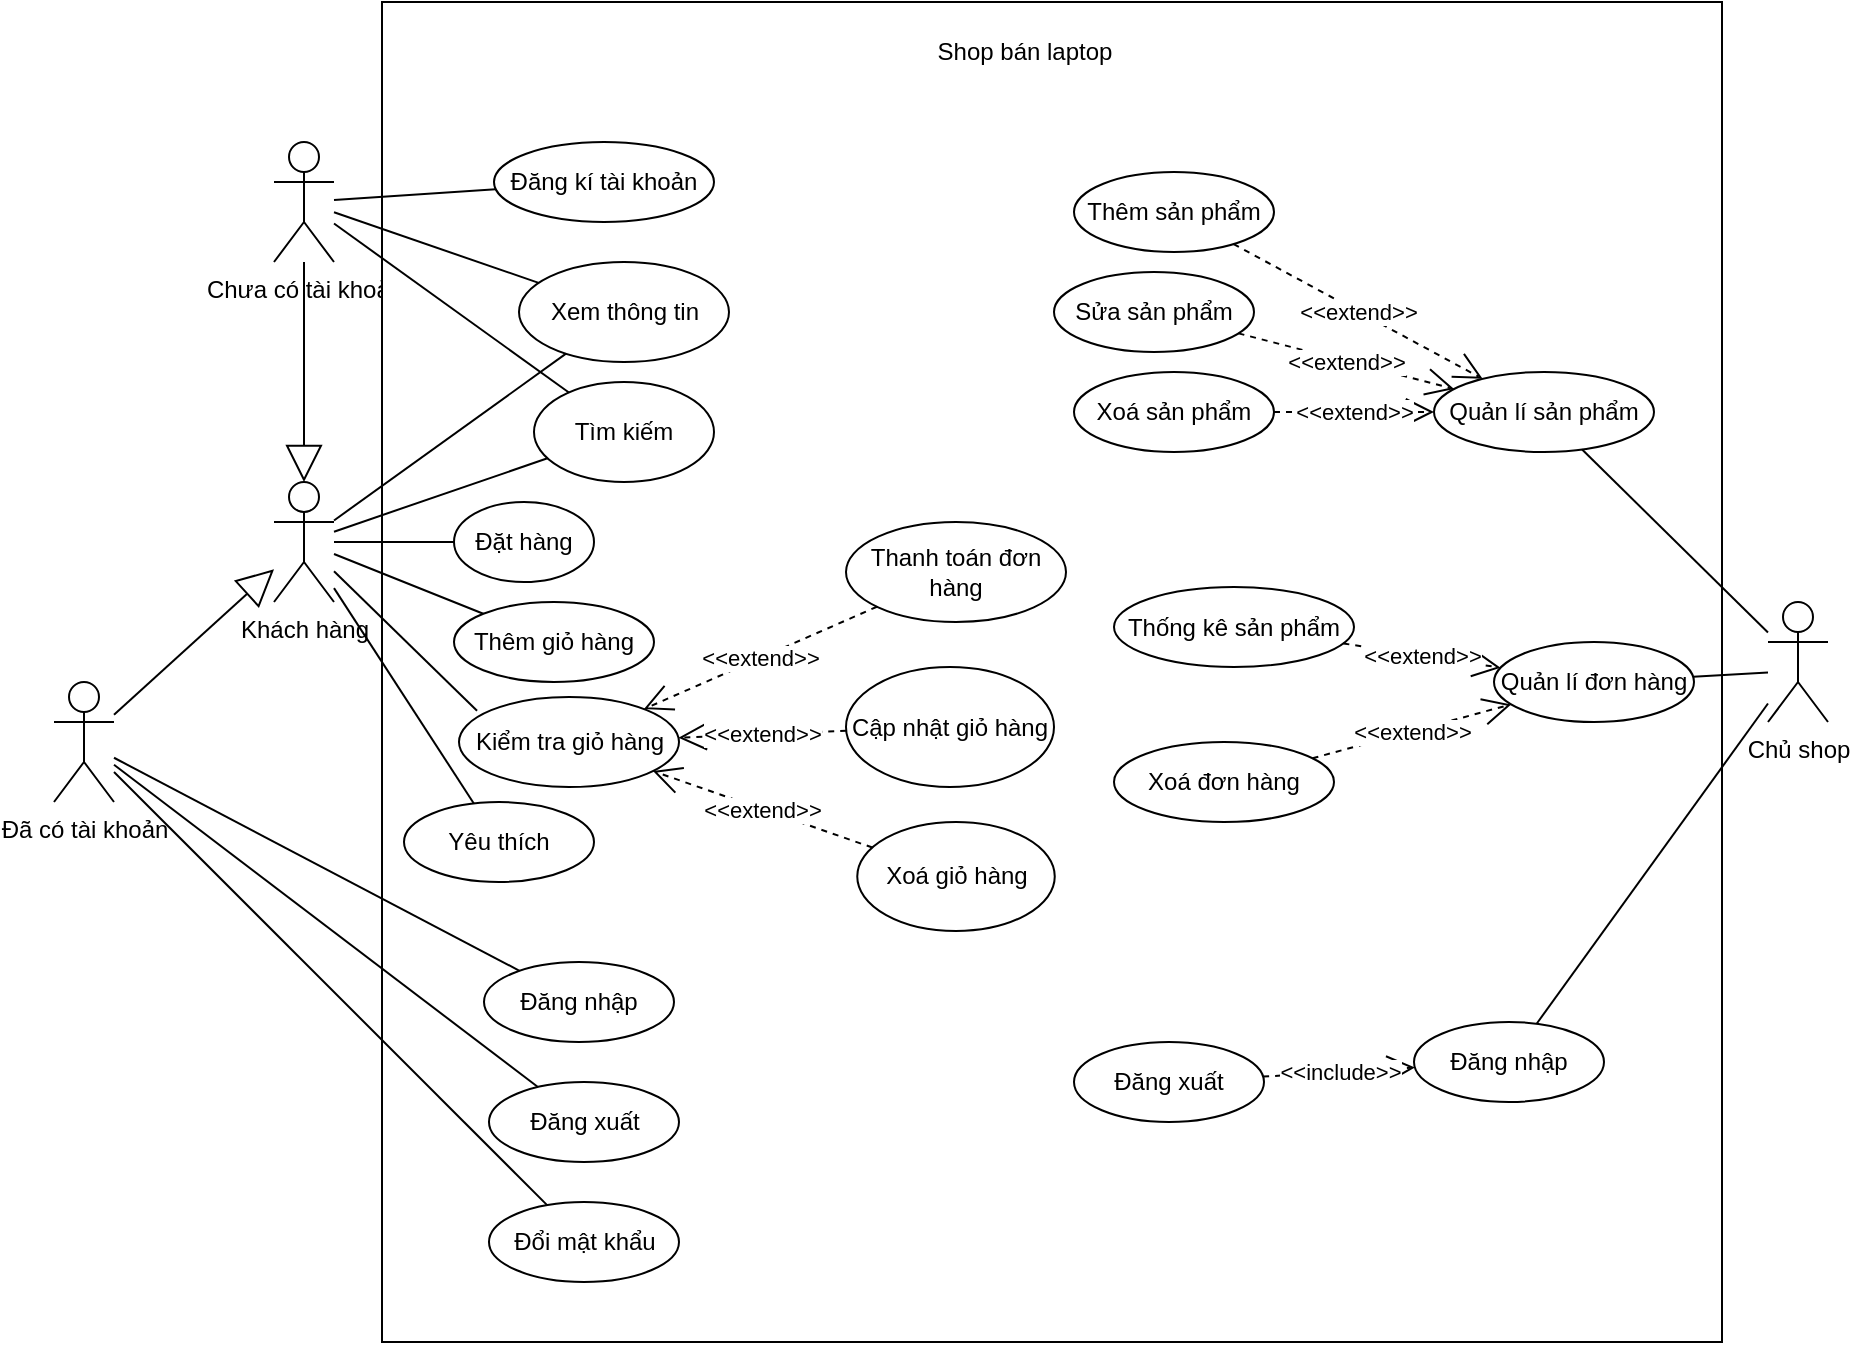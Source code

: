 <mxfile version="24.7.7">
  <diagram name="Page-1" id="ziG7X7EVe4cJfio2BCwE">
    <mxGraphModel dx="2741" dy="1008" grid="1" gridSize="10" guides="1" tooltips="1" connect="1" arrows="1" fold="1" page="1" pageScale="1" pageWidth="827" pageHeight="1169" math="0" shadow="0">
      <root>
        <mxCell id="0" />
        <mxCell id="1" parent="0" />
        <mxCell id="RAVvE-E1nA_ZB6HdVe7P-1" value="Khách hàng" style="shape=umlActor;verticalLabelPosition=bottom;verticalAlign=top;html=1;outlineConnect=0;" parent="1" vertex="1">
          <mxGeometry x="50" y="360" width="30" height="60" as="geometry" />
        </mxCell>
        <mxCell id="RAVvE-E1nA_ZB6HdVe7P-2" value="Chủ shop" style="shape=umlActor;verticalLabelPosition=bottom;verticalAlign=top;html=1;outlineConnect=0;" parent="1" vertex="1">
          <mxGeometry x="797" y="420" width="30" height="60" as="geometry" />
        </mxCell>
        <mxCell id="RAVvE-E1nA_ZB6HdVe7P-4" value="Chưa có tài khoản" style="shape=umlActor;verticalLabelPosition=bottom;verticalAlign=top;html=1;outlineConnect=0;" parent="1" vertex="1">
          <mxGeometry x="50" y="190" width="30" height="60" as="geometry" />
        </mxCell>
        <mxCell id="RAVvE-E1nA_ZB6HdVe7P-3" value="" style="whiteSpace=wrap;html=1;aspect=fixed;" parent="1" vertex="1">
          <mxGeometry x="104" y="120" width="670" height="670" as="geometry" />
        </mxCell>
        <mxCell id="RAVvE-E1nA_ZB6HdVe7P-5" value="Đã có tài khoản&lt;div&gt;&lt;br&gt;&lt;/div&gt;" style="shape=umlActor;verticalLabelPosition=bottom;verticalAlign=top;html=1;outlineConnect=0;" parent="1" vertex="1">
          <mxGeometry x="-60" y="460" width="30" height="60" as="geometry" />
        </mxCell>
        <mxCell id="RAVvE-E1nA_ZB6HdVe7P-6" value="Shop bán laptop" style="text;html=1;align=center;verticalAlign=middle;resizable=0;points=[];autosize=1;strokeColor=none;fillColor=none;" parent="1" vertex="1">
          <mxGeometry x="370" y="130" width="110" height="30" as="geometry" />
        </mxCell>
        <mxCell id="RAVvE-E1nA_ZB6HdVe7P-7" value="Đăng kí tài khoản" style="ellipse;whiteSpace=wrap;html=1;" parent="1" vertex="1">
          <mxGeometry x="160" y="190" width="110" height="40" as="geometry" />
        </mxCell>
        <mxCell id="RAVvE-E1nA_ZB6HdVe7P-8" value="Xem thông tin" style="ellipse;whiteSpace=wrap;html=1;" parent="1" vertex="1">
          <mxGeometry x="172.5" y="250" width="105" height="50" as="geometry" />
        </mxCell>
        <mxCell id="RAVvE-E1nA_ZB6HdVe7P-9" value="Tìm kiếm" style="ellipse;whiteSpace=wrap;html=1;" parent="1" vertex="1">
          <mxGeometry x="180" y="310" width="90" height="50" as="geometry" />
        </mxCell>
        <mxCell id="RAVvE-E1nA_ZB6HdVe7P-10" value="Đặt hàng" style="ellipse;whiteSpace=wrap;html=1;" parent="1" vertex="1">
          <mxGeometry x="140" y="370" width="70" height="40" as="geometry" />
        </mxCell>
        <mxCell id="RAVvE-E1nA_ZB6HdVe7P-11" value="Thêm giỏ hàng" style="ellipse;whiteSpace=wrap;html=1;" parent="1" vertex="1">
          <mxGeometry x="140" y="420" width="100" height="40" as="geometry" />
        </mxCell>
        <mxCell id="RAVvE-E1nA_ZB6HdVe7P-13" value="Kiểm tra giỏ hàng" style="ellipse;whiteSpace=wrap;html=1;" parent="1" vertex="1">
          <mxGeometry x="142.5" y="467.5" width="110" height="45" as="geometry" />
        </mxCell>
        <mxCell id="RAVvE-E1nA_ZB6HdVe7P-15" value="Xoá giỏ hàng" style="ellipse;whiteSpace=wrap;html=1;" parent="1" vertex="1">
          <mxGeometry x="341.63" y="530" width="98.75" height="54.5" as="geometry" />
        </mxCell>
        <mxCell id="RAVvE-E1nA_ZB6HdVe7P-16" value="Cập nhật giỏ hàng" style="ellipse;whiteSpace=wrap;html=1;" parent="1" vertex="1">
          <mxGeometry x="336" y="452.5" width="104" height="60" as="geometry" />
        </mxCell>
        <mxCell id="RAVvE-E1nA_ZB6HdVe7P-17" value="Thanh toán đơn hàng" style="ellipse;whiteSpace=wrap;html=1;" parent="1" vertex="1">
          <mxGeometry x="336" y="380" width="110" height="50" as="geometry" />
        </mxCell>
        <mxCell id="RAVvE-E1nA_ZB6HdVe7P-18" value="Yêu thích" style="ellipse;whiteSpace=wrap;html=1;" parent="1" vertex="1">
          <mxGeometry x="115" y="520" width="95" height="40" as="geometry" />
        </mxCell>
        <mxCell id="RAVvE-E1nA_ZB6HdVe7P-19" value="Đăng nhập" style="ellipse;whiteSpace=wrap;html=1;" parent="1" vertex="1">
          <mxGeometry x="155" y="600" width="95" height="40" as="geometry" />
        </mxCell>
        <mxCell id="RAVvE-E1nA_ZB6HdVe7P-20" value="Đổi mật khẩu" style="ellipse;whiteSpace=wrap;html=1;" parent="1" vertex="1">
          <mxGeometry x="157.5" y="720" width="95" height="40" as="geometry" />
        </mxCell>
        <mxCell id="RAVvE-E1nA_ZB6HdVe7P-21" value="Đăng xuất" style="ellipse;whiteSpace=wrap;html=1;" parent="1" vertex="1">
          <mxGeometry x="157.5" y="660" width="95" height="40" as="geometry" />
        </mxCell>
        <mxCell id="RAVvE-E1nA_ZB6HdVe7P-24" value="Thêm sản phẩm" style="ellipse;whiteSpace=wrap;html=1;" parent="1" vertex="1">
          <mxGeometry x="450" y="205" width="100" height="40" as="geometry" />
        </mxCell>
        <mxCell id="RAVvE-E1nA_ZB6HdVe7P-25" value="Sửa sản phẩm" style="ellipse;whiteSpace=wrap;html=1;" parent="1" vertex="1">
          <mxGeometry x="440" y="255" width="100" height="40" as="geometry" />
        </mxCell>
        <mxCell id="RAVvE-E1nA_ZB6HdVe7P-26" value="Xoá sản phẩm" style="ellipse;whiteSpace=wrap;html=1;" parent="1" vertex="1">
          <mxGeometry x="450" y="305" width="100" height="40" as="geometry" />
        </mxCell>
        <mxCell id="RAVvE-E1nA_ZB6HdVe7P-27" value="Thống kê sản phẩm" style="ellipse;whiteSpace=wrap;html=1;" parent="1" vertex="1">
          <mxGeometry x="470" y="412.5" width="120" height="40" as="geometry" />
        </mxCell>
        <mxCell id="RAVvE-E1nA_ZB6HdVe7P-28" value="Xoá đơn hàng" style="ellipse;whiteSpace=wrap;html=1;" parent="1" vertex="1">
          <mxGeometry x="470" y="490" width="110" height="40" as="geometry" />
        </mxCell>
        <mxCell id="RAVvE-E1nA_ZB6HdVe7P-29" value="Quản lí đơn hàng" style="ellipse;whiteSpace=wrap;html=1;" parent="1" vertex="1">
          <mxGeometry x="660" y="440" width="100" height="40" as="geometry" />
        </mxCell>
        <mxCell id="RAVvE-E1nA_ZB6HdVe7P-30" value="Quản lí sản phẩm" style="ellipse;whiteSpace=wrap;html=1;" parent="1" vertex="1">
          <mxGeometry x="630" y="305" width="110" height="40" as="geometry" />
        </mxCell>
        <mxCell id="RAVvE-E1nA_ZB6HdVe7P-38" value="" style="endArrow=block;endSize=16;endFill=0;html=1;rounded=0;" parent="1" source="RAVvE-E1nA_ZB6HdVe7P-5" target="RAVvE-E1nA_ZB6HdVe7P-1" edge="1">
          <mxGeometry width="160" relative="1" as="geometry">
            <mxPoint x="140" y="950" as="sourcePoint" />
            <mxPoint x="300" y="950" as="targetPoint" />
          </mxGeometry>
        </mxCell>
        <mxCell id="RAVvE-E1nA_ZB6HdVe7P-39" value="" style="endArrow=block;endSize=16;endFill=0;html=1;rounded=0;" parent="1" source="RAVvE-E1nA_ZB6HdVe7P-4" target="RAVvE-E1nA_ZB6HdVe7P-1" edge="1">
          <mxGeometry width="160" relative="1" as="geometry">
            <mxPoint x="-169.998" y="-330" as="sourcePoint" />
            <mxPoint x="70" y="340" as="targetPoint" />
          </mxGeometry>
        </mxCell>
        <mxCell id="RAVvE-E1nA_ZB6HdVe7P-46" value="" style="endArrow=none;html=1;rounded=0;" parent="1" source="RAVvE-E1nA_ZB6HdVe7P-7" target="RAVvE-E1nA_ZB6HdVe7P-4" edge="1">
          <mxGeometry width="50" height="50" relative="1" as="geometry">
            <mxPoint x="460" y="460" as="sourcePoint" />
            <mxPoint x="510" y="410" as="targetPoint" />
          </mxGeometry>
        </mxCell>
        <mxCell id="RAVvE-E1nA_ZB6HdVe7P-48" value="" style="endArrow=none;html=1;rounded=0;" parent="1" source="RAVvE-E1nA_ZB6HdVe7P-8" target="RAVvE-E1nA_ZB6HdVe7P-4" edge="1">
          <mxGeometry width="50" height="50" relative="1" as="geometry">
            <mxPoint x="171" y="224" as="sourcePoint" />
            <mxPoint x="90" y="229" as="targetPoint" />
          </mxGeometry>
        </mxCell>
        <mxCell id="RAVvE-E1nA_ZB6HdVe7P-49" value="" style="endArrow=none;html=1;rounded=0;" parent="1" source="RAVvE-E1nA_ZB6HdVe7P-9" target="RAVvE-E1nA_ZB6HdVe7P-4" edge="1">
          <mxGeometry width="50" height="50" relative="1" as="geometry">
            <mxPoint x="178" y="262" as="sourcePoint" />
            <mxPoint x="90" y="235" as="targetPoint" />
          </mxGeometry>
        </mxCell>
        <mxCell id="RAVvE-E1nA_ZB6HdVe7P-51" value="" style="endArrow=none;html=1;rounded=0;" parent="1" source="RAVvE-E1nA_ZB6HdVe7P-10" target="RAVvE-E1nA_ZB6HdVe7P-1" edge="1">
          <mxGeometry width="50" height="50" relative="1" as="geometry">
            <mxPoint x="188" y="315" as="sourcePoint" />
            <mxPoint x="90" y="241" as="targetPoint" />
          </mxGeometry>
        </mxCell>
        <mxCell id="RAVvE-E1nA_ZB6HdVe7P-52" value="" style="endArrow=none;html=1;rounded=0;" parent="1" source="RAVvE-E1nA_ZB6HdVe7P-11" target="RAVvE-E1nA_ZB6HdVe7P-1" edge="1">
          <mxGeometry width="50" height="50" relative="1" as="geometry">
            <mxPoint x="194" y="418" as="sourcePoint" />
            <mxPoint x="75" y="550" as="targetPoint" />
          </mxGeometry>
        </mxCell>
        <mxCell id="RAVvE-E1nA_ZB6HdVe7P-53" value="" style="endArrow=none;html=1;rounded=0;exitX=0.082;exitY=0.153;exitDx=0;exitDy=0;exitPerimeter=0;" parent="1" source="RAVvE-E1nA_ZB6HdVe7P-13" target="RAVvE-E1nA_ZB6HdVe7P-1" edge="1">
          <mxGeometry width="50" height="50" relative="1" as="geometry">
            <mxPoint x="175" y="400" as="sourcePoint" />
            <mxPoint x="90" y="400" as="targetPoint" />
          </mxGeometry>
        </mxCell>
        <mxCell id="RAVvE-E1nA_ZB6HdVe7P-54" value="" style="endArrow=none;html=1;rounded=0;" parent="1" source="RAVvE-E1nA_ZB6HdVe7P-19" target="RAVvE-E1nA_ZB6HdVe7P-5" edge="1">
          <mxGeometry width="50" height="50" relative="1" as="geometry">
            <mxPoint x="177" y="575" as="sourcePoint" />
            <mxPoint x="90" y="484" as="targetPoint" />
          </mxGeometry>
        </mxCell>
        <mxCell id="RAVvE-E1nA_ZB6HdVe7P-55" value="" style="endArrow=none;html=1;rounded=0;" parent="1" source="RAVvE-E1nA_ZB6HdVe7P-21" target="RAVvE-E1nA_ZB6HdVe7P-5" edge="1">
          <mxGeometry width="50" height="50" relative="1" as="geometry">
            <mxPoint x="185" y="614" as="sourcePoint" />
            <mxPoint x="90" y="559" as="targetPoint" />
          </mxGeometry>
        </mxCell>
        <mxCell id="RAVvE-E1nA_ZB6HdVe7P-56" value="" style="endArrow=none;html=1;rounded=0;" parent="1" source="RAVvE-E1nA_ZB6HdVe7P-20" target="RAVvE-E1nA_ZB6HdVe7P-5" edge="1">
          <mxGeometry width="50" height="50" relative="1" as="geometry">
            <mxPoint x="197" y="672" as="sourcePoint" />
            <mxPoint x="60" y="670" as="targetPoint" />
          </mxGeometry>
        </mxCell>
        <mxCell id="RAVvE-E1nA_ZB6HdVe7P-58" value="" style="endArrow=none;html=1;rounded=0;" parent="1" source="RAVvE-E1nA_ZB6HdVe7P-18" target="RAVvE-E1nA_ZB6HdVe7P-1" edge="1">
          <mxGeometry width="50" height="50" relative="1" as="geometry">
            <mxPoint x="177" y="507" as="sourcePoint" />
            <mxPoint x="70" y="490" as="targetPoint" />
          </mxGeometry>
        </mxCell>
        <mxCell id="RAVvE-E1nA_ZB6HdVe7P-59" value="&amp;lt;&amp;lt;include&amp;gt;&amp;gt;" style="endArrow=open;endSize=12;dashed=1;html=1;rounded=0;" parent="1" source="RAVvE-E1nA_ZB6HdVe7P-83" target="RAVvE-E1nA_ZB6HdVe7P-81" edge="1">
          <mxGeometry width="160" relative="1" as="geometry">
            <mxPoint x="740" y="860" as="sourcePoint" />
            <mxPoint x="610" y="860" as="targetPoint" />
          </mxGeometry>
        </mxCell>
        <mxCell id="RAVvE-E1nA_ZB6HdVe7P-60" value="&amp;lt;&amp;lt;extend&amp;gt;&amp;gt;" style="endArrow=open;endSize=12;dashed=1;html=1;rounded=0;" parent="1" source="RAVvE-E1nA_ZB6HdVe7P-24" target="RAVvE-E1nA_ZB6HdVe7P-30" edge="1">
          <mxGeometry x="0.006" width="160" relative="1" as="geometry">
            <mxPoint x="700" y="195" as="sourcePoint" />
            <mxPoint x="310" y="625.34" as="targetPoint" />
            <mxPoint as="offset" />
          </mxGeometry>
        </mxCell>
        <mxCell id="RAVvE-E1nA_ZB6HdVe7P-61" value="&amp;lt;&amp;lt;extend&amp;gt;&amp;gt;" style="endArrow=open;endSize=12;dashed=1;html=1;rounded=0;" parent="1" source="RAVvE-E1nA_ZB6HdVe7P-17" target="RAVvE-E1nA_ZB6HdVe7P-13" edge="1">
          <mxGeometry width="160" relative="1" as="geometry">
            <mxPoint x="465" y="752.5" as="sourcePoint" />
            <mxPoint x="235.687" y="521.653" as="targetPoint" />
          </mxGeometry>
        </mxCell>
        <mxCell id="RAVvE-E1nA_ZB6HdVe7P-62" value="&amp;lt;&amp;lt;extend&amp;gt;&amp;gt;" style="endArrow=open;endSize=12;dashed=1;html=1;rounded=0;" parent="1" source="RAVvE-E1nA_ZB6HdVe7P-16" target="RAVvE-E1nA_ZB6HdVe7P-13" edge="1">
          <mxGeometry width="160" relative="1" as="geometry">
            <mxPoint x="475" y="762.5" as="sourcePoint" />
            <mxPoint x="242.067" y="535.319" as="targetPoint" />
          </mxGeometry>
        </mxCell>
        <mxCell id="RAVvE-E1nA_ZB6HdVe7P-63" value="&amp;lt;&amp;lt;extend&amp;gt;&amp;gt;" style="endArrow=open;endSize=12;dashed=1;html=1;rounded=0;" parent="1" source="RAVvE-E1nA_ZB6HdVe7P-15" target="RAVvE-E1nA_ZB6HdVe7P-13" edge="1">
          <mxGeometry width="160" relative="1" as="geometry">
            <mxPoint x="485" y="772.5" as="sourcePoint" />
            <mxPoint x="225.919" y="548.601" as="targetPoint" />
          </mxGeometry>
        </mxCell>
        <mxCell id="RAVvE-E1nA_ZB6HdVe7P-64" value="&amp;lt;&amp;lt;extend&amp;gt;&amp;gt;" style="endArrow=open;endSize=12;dashed=1;html=1;rounded=0;" parent="1" source="RAVvE-E1nA_ZB6HdVe7P-25" target="RAVvE-E1nA_ZB6HdVe7P-30" edge="1">
          <mxGeometry x="0.006" width="160" relative="1" as="geometry">
            <mxPoint x="642" y="233" as="sourcePoint" />
            <mxPoint x="690" y="215" as="targetPoint" />
            <mxPoint as="offset" />
          </mxGeometry>
        </mxCell>
        <mxCell id="RAVvE-E1nA_ZB6HdVe7P-65" value="&amp;lt;&amp;lt;extend&amp;gt;&amp;gt;" style="endArrow=open;endSize=12;dashed=1;html=1;rounded=0;" parent="1" source="RAVvE-E1nA_ZB6HdVe7P-26" target="RAVvE-E1nA_ZB6HdVe7P-30" edge="1">
          <mxGeometry x="0.006" width="160" relative="1" as="geometry">
            <mxPoint x="652" y="243" as="sourcePoint" />
            <mxPoint x="600" y="355" as="targetPoint" />
            <mxPoint as="offset" />
          </mxGeometry>
        </mxCell>
        <mxCell id="RAVvE-E1nA_ZB6HdVe7P-66" value="" style="endArrow=none;html=1;rounded=0;" parent="1" source="RAVvE-E1nA_ZB6HdVe7P-2" target="RAVvE-E1nA_ZB6HdVe7P-30" edge="1">
          <mxGeometry width="50" height="50" relative="1" as="geometry">
            <mxPoint x="171" y="224" as="sourcePoint" />
            <mxPoint x="90" y="229" as="targetPoint" />
          </mxGeometry>
        </mxCell>
        <mxCell id="RAVvE-E1nA_ZB6HdVe7P-67" value="" style="endArrow=none;html=1;rounded=0;" parent="1" target="RAVvE-E1nA_ZB6HdVe7P-29" edge="1">
          <mxGeometry width="50" height="50" relative="1" as="geometry">
            <mxPoint x="797" y="455.27" as="sourcePoint" />
            <mxPoint x="730" y="348" as="targetPoint" />
          </mxGeometry>
        </mxCell>
        <mxCell id="RAVvE-E1nA_ZB6HdVe7P-68" value="&amp;lt;&amp;lt;extend&amp;gt;&amp;gt;" style="endArrow=open;endSize=12;dashed=1;html=1;rounded=0;" parent="1" source="RAVvE-E1nA_ZB6HdVe7P-27" target="RAVvE-E1nA_ZB6HdVe7P-29" edge="1">
          <mxGeometry x="0.006" width="160" relative="1" as="geometry">
            <mxPoint x="667" y="314" as="sourcePoint" />
            <mxPoint x="610" y="420" as="targetPoint" />
            <mxPoint as="offset" />
          </mxGeometry>
        </mxCell>
        <mxCell id="RAVvE-E1nA_ZB6HdVe7P-69" value="&amp;lt;&amp;lt;extend&amp;gt;&amp;gt;" style="endArrow=open;endSize=12;dashed=1;html=1;rounded=0;" parent="1" source="RAVvE-E1nA_ZB6HdVe7P-28" target="RAVvE-E1nA_ZB6HdVe7P-29" edge="1">
          <mxGeometry x="0.006" width="160" relative="1" as="geometry">
            <mxPoint x="650" y="550" as="sourcePoint" />
            <mxPoint x="566" y="366" as="targetPoint" />
            <mxPoint as="offset" />
          </mxGeometry>
        </mxCell>
        <mxCell id="RAVvE-E1nA_ZB6HdVe7P-81" value="Đăng nhập" style="ellipse;whiteSpace=wrap;html=1;" parent="1" vertex="1">
          <mxGeometry x="620" y="630" width="95" height="40" as="geometry" />
        </mxCell>
        <mxCell id="RAVvE-E1nA_ZB6HdVe7P-82" value="" style="endArrow=none;html=1;rounded=0;" parent="1" source="RAVvE-E1nA_ZB6HdVe7P-2" target="RAVvE-E1nA_ZB6HdVe7P-81" edge="1">
          <mxGeometry width="50" height="50" relative="1" as="geometry">
            <mxPoint x="730" y="435" as="sourcePoint" />
            <mxPoint x="638" y="403" as="targetPoint" />
          </mxGeometry>
        </mxCell>
        <mxCell id="RAVvE-E1nA_ZB6HdVe7P-83" value="Đăng xuất" style="ellipse;whiteSpace=wrap;html=1;" parent="1" vertex="1">
          <mxGeometry x="450" y="640" width="95" height="40" as="geometry" />
        </mxCell>
        <mxCell id="F1ja8fKFFcO_L10WSPUe-1" value="" style="endArrow=none;html=1;rounded=0;" edge="1" parent="1" source="RAVvE-E1nA_ZB6HdVe7P-1" target="RAVvE-E1nA_ZB6HdVe7P-9">
          <mxGeometry width="50" height="50" relative="1" as="geometry">
            <mxPoint x="120" y="540" as="sourcePoint" />
            <mxPoint x="170" y="490" as="targetPoint" />
          </mxGeometry>
        </mxCell>
        <mxCell id="F1ja8fKFFcO_L10WSPUe-2" value="" style="endArrow=none;html=1;rounded=0;" edge="1" parent="1" source="RAVvE-E1nA_ZB6HdVe7P-1" target="RAVvE-E1nA_ZB6HdVe7P-8">
          <mxGeometry width="50" height="50" relative="1" as="geometry">
            <mxPoint x="90" y="395" as="sourcePoint" />
            <mxPoint x="197" y="358" as="targetPoint" />
          </mxGeometry>
        </mxCell>
      </root>
    </mxGraphModel>
  </diagram>
</mxfile>

